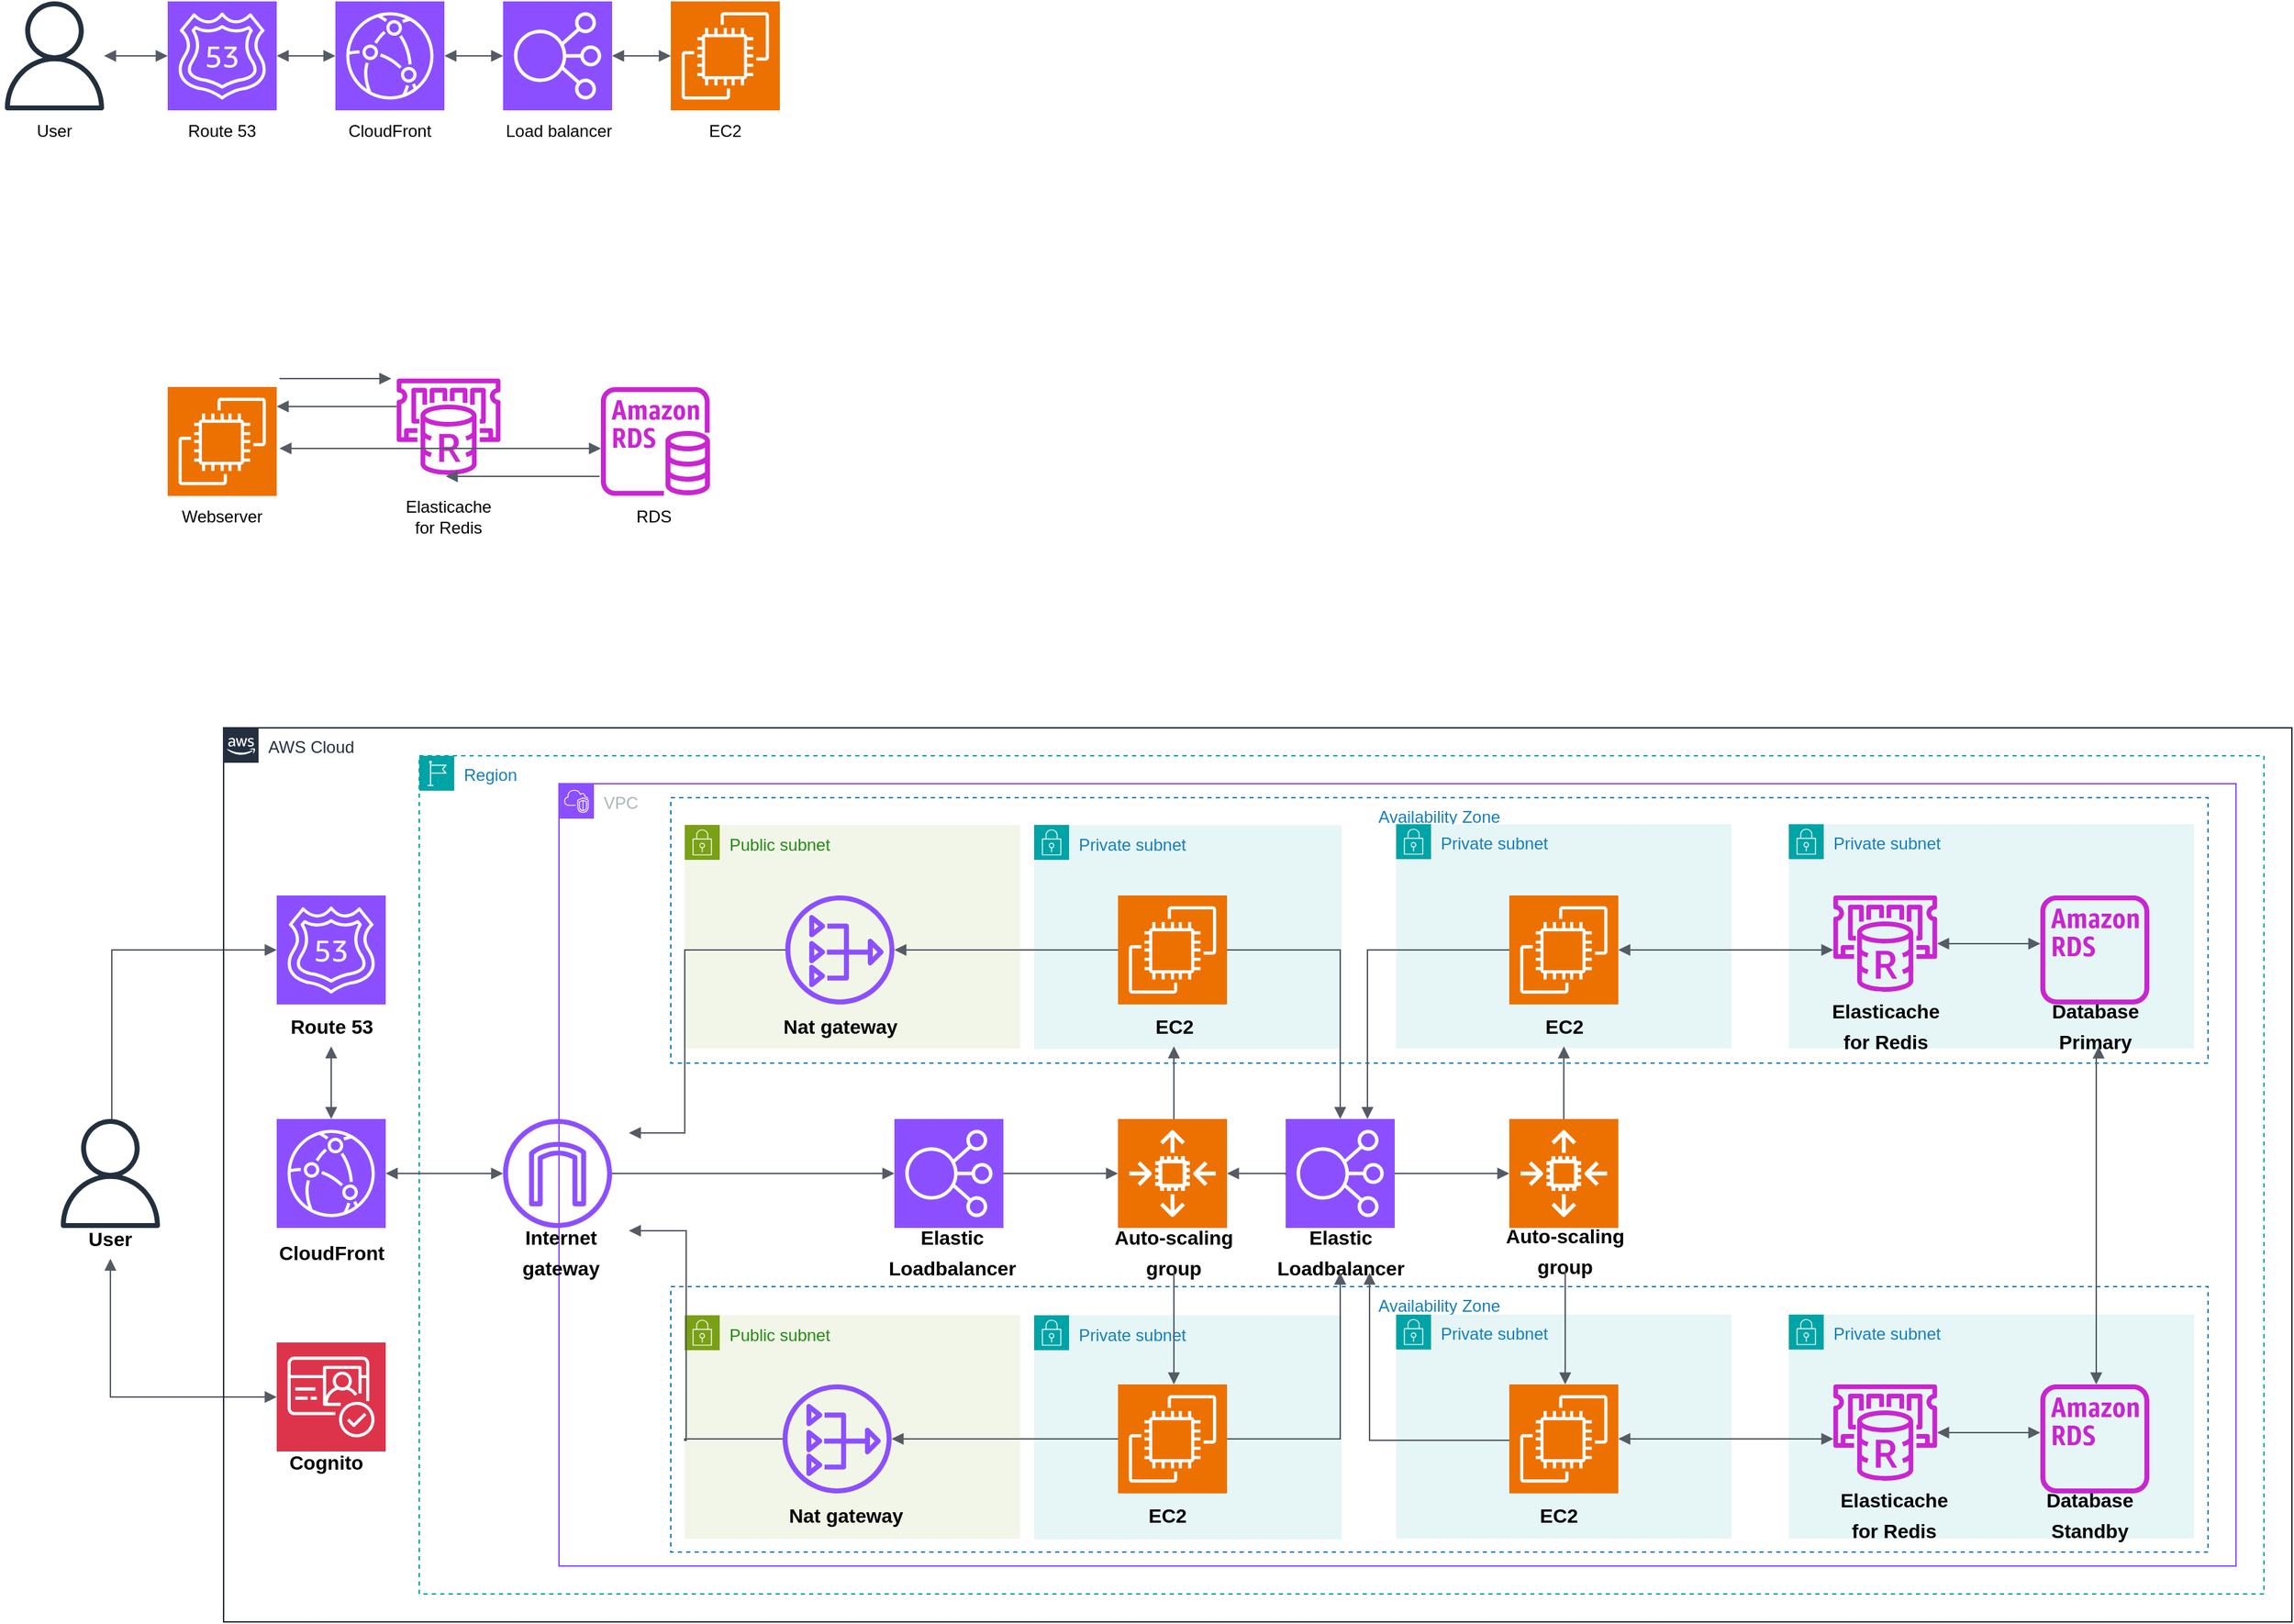 <mxfile version="24.2.3" type="device">
  <diagram name="Sivu-1" id="OQtC_-HwIyGsEaLEecIQ">
    <mxGraphModel dx="2049" dy="1114" grid="1" gridSize="10" guides="1" tooltips="1" connect="1" arrows="1" fold="1" page="1" pageScale="1" pageWidth="827" pageHeight="1169" math="0" shadow="0">
      <root>
        <mxCell id="0" />
        <mxCell id="1" style="" parent="0" />
        <mxCell id="A7Okcxwv-YpMzJRRFR9Q-1" value="" style="sketch=0;points=[[0,0,0],[0.25,0,0],[0.5,0,0],[0.75,0,0],[1,0,0],[0,1,0],[0.25,1,0],[0.5,1,0],[0.75,1,0],[1,1,0],[0,0.25,0],[0,0.5,0],[0,0.75,0],[1,0.25,0],[1,0.5,0],[1,0.75,0]];outlineConnect=0;fontColor=#232F3E;fillColor=#8C4FFF;strokeColor=#ffffff;dashed=0;verticalLabelPosition=bottom;verticalAlign=top;align=center;html=1;fontSize=12;fontStyle=0;aspect=fixed;shape=mxgraph.aws4.resourceIcon;resIcon=mxgraph.aws4.cloudfront;" parent="1" vertex="1">
          <mxGeometry x="280" y="160" width="78" height="78" as="geometry" />
        </mxCell>
        <mxCell id="A7Okcxwv-YpMzJRRFR9Q-2" value="" style="sketch=0;points=[[0,0,0],[0.25,0,0],[0.5,0,0],[0.75,0,0],[1,0,0],[0,1,0],[0.25,1,0],[0.5,1,0],[0.75,1,0],[1,1,0],[0,0.25,0],[0,0.5,0],[0,0.75,0],[1,0.25,0],[1,0.5,0],[1,0.75,0]];outlineConnect=0;fontColor=#232F3E;fillColor=#ED7100;strokeColor=#ffffff;dashed=0;verticalLabelPosition=bottom;verticalAlign=top;align=center;html=1;fontSize=12;fontStyle=0;aspect=fixed;shape=mxgraph.aws4.resourceIcon;resIcon=mxgraph.aws4.ec2;" parent="1" vertex="1">
          <mxGeometry x="520" y="160" width="78" height="78" as="geometry" />
        </mxCell>
        <mxCell id="A7Okcxwv-YpMzJRRFR9Q-3" value="" style="sketch=0;outlineConnect=0;fontColor=#232F3E;gradientColor=none;fillColor=#232F3D;strokeColor=none;dashed=0;verticalLabelPosition=bottom;verticalAlign=top;align=center;html=1;fontSize=12;fontStyle=0;aspect=fixed;pointerEvents=1;shape=mxgraph.aws4.user;" parent="1" vertex="1">
          <mxGeometry x="40" y="160" width="78" height="78" as="geometry" />
        </mxCell>
        <mxCell id="A7Okcxwv-YpMzJRRFR9Q-5" value="" style="sketch=0;points=[[0,0,0],[0.25,0,0],[0.5,0,0],[0.75,0,0],[1,0,0],[0,1,0],[0.25,1,0],[0.5,1,0],[0.75,1,0],[1,1,0],[0,0.25,0],[0,0.5,0],[0,0.75,0],[1,0.25,0],[1,0.5,0],[1,0.75,0]];outlineConnect=0;fontColor=#232F3E;fillColor=#8C4FFF;strokeColor=#ffffff;dashed=0;verticalLabelPosition=bottom;verticalAlign=top;align=center;html=1;fontSize=12;fontStyle=0;aspect=fixed;shape=mxgraph.aws4.resourceIcon;resIcon=mxgraph.aws4.elastic_load_balancing;" parent="1" vertex="1">
          <mxGeometry x="400" y="160" width="78" height="78" as="geometry" />
        </mxCell>
        <mxCell id="A7Okcxwv-YpMzJRRFR9Q-7" value="" style="edgeStyle=orthogonalEdgeStyle;html=1;endArrow=block;elbow=vertical;startArrow=block;startFill=1;endFill=1;strokeColor=#545B64;rounded=0;exitX=1;exitY=0.5;exitDx=0;exitDy=0;exitPerimeter=0;" parent="1" source="A7Okcxwv-YpMzJRRFR9Q-1" target="A7Okcxwv-YpMzJRRFR9Q-5" edge="1">
          <mxGeometry width="100" relative="1" as="geometry">
            <mxPoint x="360" y="400" as="sourcePoint" />
            <mxPoint x="460" y="400" as="targetPoint" />
          </mxGeometry>
        </mxCell>
        <mxCell id="A7Okcxwv-YpMzJRRFR9Q-8" value="" style="edgeStyle=orthogonalEdgeStyle;html=1;endArrow=block;elbow=vertical;startArrow=block;startFill=1;endFill=1;strokeColor=#545B64;rounded=0;" parent="1" source="A7Okcxwv-YpMzJRRFR9Q-5" target="A7Okcxwv-YpMzJRRFR9Q-2" edge="1">
          <mxGeometry width="100" relative="1" as="geometry">
            <mxPoint x="360" y="400" as="sourcePoint" />
            <mxPoint x="460" y="400" as="targetPoint" />
          </mxGeometry>
        </mxCell>
        <mxCell id="A7Okcxwv-YpMzJRRFR9Q-9" value="User" style="text;strokeColor=none;align=center;fillColor=none;html=1;verticalAlign=middle;whiteSpace=wrap;rounded=0;" parent="1" vertex="1">
          <mxGeometry x="49" y="238" width="60" height="30" as="geometry" />
        </mxCell>
        <mxCell id="A7Okcxwv-YpMzJRRFR9Q-10" value="" style="sketch=0;points=[[0,0,0],[0.25,0,0],[0.5,0,0],[0.75,0,0],[1,0,0],[0,1,0],[0.25,1,0],[0.5,1,0],[0.75,1,0],[1,1,0],[0,0.25,0],[0,0.5,0],[0,0.75,0],[1,0.25,0],[1,0.5,0],[1,0.75,0]];outlineConnect=0;fontColor=#232F3E;fillColor=#8C4FFF;strokeColor=#ffffff;dashed=0;verticalLabelPosition=bottom;verticalAlign=top;align=center;html=1;fontSize=12;fontStyle=0;aspect=fixed;shape=mxgraph.aws4.resourceIcon;resIcon=mxgraph.aws4.route_53;" parent="1" vertex="1">
          <mxGeometry x="160" y="160" width="78" height="78" as="geometry" />
        </mxCell>
        <mxCell id="A7Okcxwv-YpMzJRRFR9Q-11" value="Route 53" style="text;strokeColor=none;align=center;fillColor=none;html=1;verticalAlign=middle;whiteSpace=wrap;rounded=0;" parent="1" vertex="1">
          <mxGeometry x="169" y="238" width="60" height="30" as="geometry" />
        </mxCell>
        <mxCell id="A7Okcxwv-YpMzJRRFR9Q-12" value="CloudFront" style="text;strokeColor=none;align=center;fillColor=none;html=1;verticalAlign=middle;whiteSpace=wrap;rounded=0;" parent="1" vertex="1">
          <mxGeometry x="289" y="238" width="60" height="30" as="geometry" />
        </mxCell>
        <mxCell id="A7Okcxwv-YpMzJRRFR9Q-13" value="Load balancer" style="text;strokeColor=none;align=center;fillColor=none;html=1;verticalAlign=middle;whiteSpace=wrap;rounded=0;" parent="1" vertex="1">
          <mxGeometry x="400" y="238" width="80" height="30" as="geometry" />
        </mxCell>
        <mxCell id="A7Okcxwv-YpMzJRRFR9Q-14" value="EC2" style="text;strokeColor=none;align=center;fillColor=none;html=1;verticalAlign=middle;whiteSpace=wrap;rounded=0;" parent="1" vertex="1">
          <mxGeometry x="529" y="238" width="60" height="30" as="geometry" />
        </mxCell>
        <mxCell id="A7Okcxwv-YpMzJRRFR9Q-15" value="" style="edgeStyle=orthogonalEdgeStyle;html=1;endArrow=block;elbow=vertical;startArrow=block;startFill=1;endFill=1;strokeColor=#545B64;rounded=0;" parent="1" source="A7Okcxwv-YpMzJRRFR9Q-10" target="A7Okcxwv-YpMzJRRFR9Q-1" edge="1">
          <mxGeometry width="100" relative="1" as="geometry">
            <mxPoint x="360" y="400" as="sourcePoint" />
            <mxPoint x="460" y="400" as="targetPoint" />
          </mxGeometry>
        </mxCell>
        <mxCell id="A7Okcxwv-YpMzJRRFR9Q-16" value="" style="edgeStyle=orthogonalEdgeStyle;html=1;endArrow=block;elbow=vertical;startArrow=block;startFill=1;endFill=1;strokeColor=#545B64;rounded=0;" parent="1" source="A7Okcxwv-YpMzJRRFR9Q-3" target="A7Okcxwv-YpMzJRRFR9Q-10" edge="1">
          <mxGeometry width="100" relative="1" as="geometry">
            <mxPoint x="360" y="400" as="sourcePoint" />
            <mxPoint x="460" y="400" as="targetPoint" />
          </mxGeometry>
        </mxCell>
        <mxCell id="A7Okcxwv-YpMzJRRFR9Q-17" value="" style="sketch=0;outlineConnect=0;fontColor=#232F3E;gradientColor=none;fillColor=#C925D1;strokeColor=none;dashed=0;verticalLabelPosition=bottom;verticalAlign=top;align=center;html=1;fontSize=12;fontStyle=0;aspect=fixed;pointerEvents=1;shape=mxgraph.aws4.elasticache_for_redis;" parent="1" vertex="1">
          <mxGeometry x="322" y="430" width="78" height="69" as="geometry" />
        </mxCell>
        <mxCell id="A7Okcxwv-YpMzJRRFR9Q-18" value="" style="sketch=0;outlineConnect=0;fontColor=#232F3E;gradientColor=none;fillColor=#C925D1;strokeColor=none;dashed=0;verticalLabelPosition=bottom;verticalAlign=top;align=center;html=1;fontSize=12;fontStyle=0;aspect=fixed;pointerEvents=1;shape=mxgraph.aws4.rds_instance;" parent="1" vertex="1">
          <mxGeometry x="470" y="436" width="78" height="78" as="geometry" />
        </mxCell>
        <mxCell id="A7Okcxwv-YpMzJRRFR9Q-19" value="" style="sketch=0;points=[[0,0,0],[0.25,0,0],[0.5,0,0],[0.75,0,0],[1,0,0],[0,1,0],[0.25,1,0],[0.5,1,0],[0.75,1,0],[1,1,0],[0,0.25,0],[0,0.5,0],[0,0.75,0],[1,0.25,0],[1,0.5,0],[1,0.75,0]];outlineConnect=0;fontColor=#232F3E;fillColor=#ED7100;strokeColor=#ffffff;dashed=0;verticalLabelPosition=bottom;verticalAlign=top;align=center;html=1;fontSize=12;fontStyle=0;aspect=fixed;shape=mxgraph.aws4.resourceIcon;resIcon=mxgraph.aws4.ec2;" parent="1" vertex="1">
          <mxGeometry x="160" y="436" width="78" height="78" as="geometry" />
        </mxCell>
        <mxCell id="A7Okcxwv-YpMzJRRFR9Q-21" value="" style="edgeStyle=orthogonalEdgeStyle;html=1;endArrow=block;elbow=vertical;startArrow=none;endFill=1;strokeColor=#545B64;rounded=0;" parent="1" edge="1">
          <mxGeometry width="100" relative="1" as="geometry">
            <mxPoint x="323.875" y="449.996" as="sourcePoint" />
            <mxPoint x="238" y="449.996" as="targetPoint" />
            <Array as="points">
              <mxPoint x="260" y="449.51" />
              <mxPoint x="260" y="449.51" />
            </Array>
          </mxGeometry>
        </mxCell>
        <mxCell id="A7Okcxwv-YpMzJRRFR9Q-22" value="" style="edgeStyle=orthogonalEdgeStyle;html=1;endArrow=block;elbow=vertical;startArrow=block;startFill=1;endFill=1;strokeColor=#545B64;rounded=0;" parent="1" edge="1">
          <mxGeometry width="100" relative="1" as="geometry">
            <mxPoint x="240" y="480" as="sourcePoint" />
            <mxPoint x="470" y="480" as="targetPoint" />
          </mxGeometry>
        </mxCell>
        <mxCell id="A7Okcxwv-YpMzJRRFR9Q-23" value="Webserver" style="text;strokeColor=none;align=center;fillColor=none;html=1;verticalAlign=middle;whiteSpace=wrap;rounded=0;" parent="1" vertex="1">
          <mxGeometry x="169" y="514" width="60" height="30" as="geometry" />
        </mxCell>
        <mxCell id="A7Okcxwv-YpMzJRRFR9Q-24" value="Elasticache for Redis" style="text;strokeColor=none;align=center;fillColor=none;html=1;verticalAlign=middle;whiteSpace=wrap;rounded=0;" parent="1" vertex="1">
          <mxGeometry x="331" y="514" width="60" height="30" as="geometry" />
        </mxCell>
        <mxCell id="A7Okcxwv-YpMzJRRFR9Q-25" value="RDS" style="text;strokeColor=none;align=center;fillColor=none;html=1;verticalAlign=middle;whiteSpace=wrap;rounded=0;" parent="1" vertex="1">
          <mxGeometry x="478" y="514" width="60" height="30" as="geometry" />
        </mxCell>
        <mxCell id="ndUNQ0--EcQsI74L-iBK-1" value="" style="sketch=0;points=[[0,0,0],[0.25,0,0],[0.5,0,0],[0.75,0,0],[1,0,0],[0,1,0],[0.25,1,0],[0.5,1,0],[0.75,1,0],[1,1,0],[0,0.25,0],[0,0.5,0],[0,0.75,0],[1,0.25,0],[1,0.5,0],[1,0.75,0]];outlineConnect=0;fontColor=#232F3E;fillColor=#DD344C;strokeColor=#ffffff;dashed=0;verticalLabelPosition=bottom;verticalAlign=top;align=center;html=1;fontSize=12;fontStyle=0;aspect=fixed;shape=mxgraph.aws4.resourceIcon;resIcon=mxgraph.aws4.cognito;" vertex="1" parent="1">
          <mxGeometry x="238" y="1120" width="78" height="78" as="geometry" />
        </mxCell>
        <mxCell id="ndUNQ0--EcQsI74L-iBK-2" value="" style="edgeStyle=orthogonalEdgeStyle;html=1;endArrow=block;elbow=vertical;startArrow=block;startFill=1;endFill=1;strokeColor=#545B64;rounded=0;exitX=0.5;exitY=1;exitDx=0;exitDy=0;entryX=0;entryY=0.5;entryDx=0;entryDy=0;entryPerimeter=0;" edge="1" parent="1" source="A7Okcxwv-YpMzJRRFR9Q-52" target="ndUNQ0--EcQsI74L-iBK-1">
          <mxGeometry width="100" relative="1" as="geometry">
            <mxPoint x="140" y="1360" as="sourcePoint" />
            <mxPoint x="801" y="1300" as="targetPoint" />
          </mxGeometry>
        </mxCell>
        <mxCell id="ndUNQ0--EcQsI74L-iBK-5" value="" style="edgeStyle=orthogonalEdgeStyle;html=1;endArrow=block;elbow=vertical;startArrow=none;endFill=1;strokeColor=#545B64;rounded=0;entryX=0;entryY=0.5;entryDx=0;entryDy=0;entryPerimeter=0;" edge="1" parent="1" source="A7Okcxwv-YpMzJRRFR9Q-26" target="A7Okcxwv-YpMzJRRFR9Q-27">
          <mxGeometry width="100" relative="1" as="geometry">
            <mxPoint x="120" y="950" as="sourcePoint" />
            <mxPoint x="350" y="870" as="targetPoint" />
            <Array as="points">
              <mxPoint x="120" y="839" />
            </Array>
          </mxGeometry>
        </mxCell>
        <mxCell id="ndUNQ0--EcQsI74L-iBK-6" value="&lt;h2&gt;&lt;font style=&quot;font-size: 14px;&quot;&gt;CloudFront&lt;/font&gt;&lt;/h2&gt;" style="text;strokeColor=none;align=center;fillColor=none;html=1;verticalAlign=middle;whiteSpace=wrap;rounded=0;" vertex="1" parent="1">
          <mxGeometry x="244" y="1040" width="67" height="30" as="geometry" />
        </mxCell>
        <mxCell id="A7Okcxwv-YpMzJRRFR9Q-71" value="Alueet" style="locked=1;" parent="0" />
        <mxCell id="A7Okcxwv-YpMzJRRFR9Q-49" value="VPC" style="points=[[0,0],[0.25,0],[0.5,0],[0.75,0],[1,0],[1,0.25],[1,0.5],[1,0.75],[1,1],[0.75,1],[0.5,1],[0.25,1],[0,1],[0,0.75],[0,0.5],[0,0.25]];outlineConnect=0;gradientColor=none;html=1;whiteSpace=wrap;fontSize=12;fontStyle=0;container=1;pointerEvents=0;collapsible=0;recursiveResize=0;shape=mxgraph.aws4.group;grIcon=mxgraph.aws4.group_vpc2;strokeColor=#8C4FFF;fillColor=none;verticalAlign=top;align=left;spacingLeft=30;fontColor=#AAB7B8;dashed=0;" parent="A7Okcxwv-YpMzJRRFR9Q-71" vertex="1">
          <mxGeometry x="440" y="720" width="1200" height="560" as="geometry" />
        </mxCell>
        <mxCell id="A7Okcxwv-YpMzJRRFR9Q-50" value="Availability Zone" style="fillColor=none;strokeColor=#147EBA;dashed=1;verticalAlign=top;fontStyle=0;fontColor=#147EBA;whiteSpace=wrap;html=1;" parent="A7Okcxwv-YpMzJRRFR9Q-49" vertex="1">
          <mxGeometry x="80" y="10" width="1100" height="190" as="geometry" />
        </mxCell>
        <mxCell id="A7Okcxwv-YpMzJRRFR9Q-59" value="Availability Zone" style="fillColor=none;strokeColor=#147EBA;dashed=1;verticalAlign=top;fontStyle=0;fontColor=#147EBA;whiteSpace=wrap;html=1;" parent="A7Okcxwv-YpMzJRRFR9Q-49" vertex="1">
          <mxGeometry x="80" y="360" width="1100" height="190" as="geometry" />
        </mxCell>
        <mxCell id="A7Okcxwv-YpMzJRRFR9Q-67" value="" style="sketch=0;outlineConnect=0;fontColor=#232F3E;gradientColor=none;fillColor=#C925D1;strokeColor=none;dashed=0;verticalLabelPosition=bottom;verticalAlign=top;align=center;html=1;fontSize=12;fontStyle=0;aspect=fixed;pointerEvents=1;shape=mxgraph.aws4.elasticache_for_redis;" parent="A7Okcxwv-YpMzJRRFR9Q-49" vertex="1">
          <mxGeometry x="920" y="80" width="78" height="69" as="geometry" />
        </mxCell>
        <mxCell id="A7Okcxwv-YpMzJRRFR9Q-47" value="Region" style="points=[[0,0],[0.25,0],[0.5,0],[0.75,0],[1,0],[1,0.25],[1,0.5],[1,0.75],[1,1],[0.75,1],[0.5,1],[0.25,1],[0,1],[0,0.75],[0,0.5],[0,0.25]];outlineConnect=0;gradientColor=none;html=1;whiteSpace=wrap;fontSize=12;fontStyle=0;container=1;pointerEvents=0;collapsible=0;recursiveResize=0;shape=mxgraph.aws4.group;grIcon=mxgraph.aws4.group_region;strokeColor=#00A4A6;fillColor=none;verticalAlign=top;align=left;spacingLeft=30;fontColor=#147EBA;dashed=1;" parent="A7Okcxwv-YpMzJRRFR9Q-71" vertex="1">
          <mxGeometry x="340" y="700" width="1320" height="600" as="geometry" />
        </mxCell>
        <mxCell id="A7Okcxwv-YpMzJRRFR9Q-46" value="AWS Cloud" style="points=[[0,0],[0.25,0],[0.5,0],[0.75,0],[1,0],[1,0.25],[1,0.5],[1,0.75],[1,1],[0.75,1],[0.5,1],[0.25,1],[0,1],[0,0.75],[0,0.5],[0,0.25]];outlineConnect=0;gradientColor=none;html=1;whiteSpace=wrap;fontSize=12;fontStyle=0;container=1;pointerEvents=0;collapsible=0;recursiveResize=0;shape=mxgraph.aws4.group;grIcon=mxgraph.aws4.group_aws_cloud_alt;strokeColor=#232F3E;fillColor=none;verticalAlign=top;align=left;spacingLeft=30;fontColor=#232F3E;dashed=0;" parent="A7Okcxwv-YpMzJRRFR9Q-71" vertex="1">
          <mxGeometry x="200" y="680" width="1480" height="640" as="geometry" />
        </mxCell>
        <mxCell id="A7Okcxwv-YpMzJRRFR9Q-64" value="Private subnet" style="points=[[0,0],[0.25,0],[0.5,0],[0.75,0],[1,0],[1,0.25],[1,0.5],[1,0.75],[1,1],[0.75,1],[0.5,1],[0.25,1],[0,1],[0,0.75],[0,0.5],[0,0.25]];outlineConnect=0;gradientColor=none;html=1;whiteSpace=wrap;fontSize=12;fontStyle=0;container=1;pointerEvents=0;collapsible=0;recursiveResize=0;shape=mxgraph.aws4.group;grIcon=mxgraph.aws4.group_security_group;grStroke=0;strokeColor=#00A4A6;fillColor=#E6F6F7;verticalAlign=top;align=left;spacingLeft=30;fontColor=#147EBA;dashed=0;" parent="A7Okcxwv-YpMzJRRFR9Q-46" vertex="1">
          <mxGeometry x="839" y="69" width="240" height="160.5" as="geometry" />
        </mxCell>
        <mxCell id="A7Okcxwv-YpMzJRRFR9Q-65" value="Private subnet" style="points=[[0,0],[0.25,0],[0.5,0],[0.75,0],[1,0],[1,0.25],[1,0.5],[1,0.75],[1,1],[0.75,1],[0.5,1],[0.25,1],[0,1],[0,0.75],[0,0.5],[0,0.25]];outlineConnect=0;gradientColor=none;html=1;whiteSpace=wrap;fontSize=12;fontStyle=0;container=1;pointerEvents=0;collapsible=0;recursiveResize=0;shape=mxgraph.aws4.group;grIcon=mxgraph.aws4.group_security_group;grStroke=0;strokeColor=#00A4A6;fillColor=#E6F6F7;verticalAlign=top;align=left;spacingLeft=30;fontColor=#147EBA;dashed=0;" parent="A7Okcxwv-YpMzJRRFR9Q-46" vertex="1">
          <mxGeometry x="1120" y="69" width="290" height="160.5" as="geometry" />
        </mxCell>
        <mxCell id="A7Okcxwv-YpMzJRRFR9Q-62" value="Public subnet" style="points=[[0,0],[0.25,0],[0.5,0],[0.75,0],[1,0],[1,0.25],[1,0.5],[1,0.75],[1,1],[0.75,1],[0.5,1],[0.25,1],[0,1],[0,0.75],[0,0.5],[0,0.25]];outlineConnect=0;gradientColor=none;html=1;whiteSpace=wrap;fontSize=12;fontStyle=0;container=1;pointerEvents=0;collapsible=0;recursiveResize=0;shape=mxgraph.aws4.group;grIcon=mxgraph.aws4.group_security_group;grStroke=0;strokeColor=#7AA116;fillColor=#F2F6E8;verticalAlign=top;align=left;spacingLeft=30;fontColor=#248814;dashed=0;" parent="A7Okcxwv-YpMzJRRFR9Q-46" vertex="1">
          <mxGeometry x="330" y="69.5" width="240" height="160" as="geometry" />
        </mxCell>
        <mxCell id="A7Okcxwv-YpMzJRRFR9Q-63" value="Private subnet" style="points=[[0,0],[0.25,0],[0.5,0],[0.75,0],[1,0],[1,0.25],[1,0.5],[1,0.75],[1,1],[0.75,1],[0.5,1],[0.25,1],[0,1],[0,0.75],[0,0.5],[0,0.25]];outlineConnect=0;gradientColor=none;html=1;whiteSpace=wrap;fontSize=12;fontStyle=0;container=1;pointerEvents=0;collapsible=0;recursiveResize=0;shape=mxgraph.aws4.group;grIcon=mxgraph.aws4.group_security_group;grStroke=0;strokeColor=#00A4A6;fillColor=#E6F6F7;verticalAlign=top;align=left;spacingLeft=30;fontColor=#147EBA;dashed=0;" parent="A7Okcxwv-YpMzJRRFR9Q-46" vertex="1">
          <mxGeometry x="580" y="69.5" width="220" height="160.5" as="geometry" />
        </mxCell>
        <mxCell id="A7Okcxwv-YpMzJRRFR9Q-82" value="Private subnet" style="points=[[0,0],[0.25,0],[0.5,0],[0.75,0],[1,0],[1,0.25],[1,0.5],[1,0.75],[1,1],[0.75,1],[0.5,1],[0.25,1],[0,1],[0,0.75],[0,0.5],[0,0.25]];outlineConnect=0;gradientColor=none;html=1;whiteSpace=wrap;fontSize=12;fontStyle=0;container=1;pointerEvents=0;collapsible=0;recursiveResize=0;shape=mxgraph.aws4.group;grIcon=mxgraph.aws4.group_security_group;grStroke=0;strokeColor=#00A4A6;fillColor=#E6F6F7;verticalAlign=top;align=left;spacingLeft=30;fontColor=#147EBA;dashed=0;" parent="A7Okcxwv-YpMzJRRFR9Q-46" vertex="1">
          <mxGeometry x="839" y="420" width="240" height="160.5" as="geometry" />
        </mxCell>
        <mxCell id="A7Okcxwv-YpMzJRRFR9Q-83" value="Private subnet" style="points=[[0,0],[0.25,0],[0.5,0],[0.75,0],[1,0],[1,0.25],[1,0.5],[1,0.75],[1,1],[0.75,1],[0.5,1],[0.25,1],[0,1],[0,0.75],[0,0.5],[0,0.25]];outlineConnect=0;gradientColor=none;html=1;whiteSpace=wrap;fontSize=12;fontStyle=0;container=1;pointerEvents=0;collapsible=0;recursiveResize=0;shape=mxgraph.aws4.group;grIcon=mxgraph.aws4.group_security_group;grStroke=0;strokeColor=#00A4A6;fillColor=#E6F6F7;verticalAlign=top;align=left;spacingLeft=30;fontColor=#147EBA;dashed=0;" parent="A7Okcxwv-YpMzJRRFR9Q-46" vertex="1">
          <mxGeometry x="1120" y="420" width="290" height="160.5" as="geometry" />
        </mxCell>
        <mxCell id="A7Okcxwv-YpMzJRRFR9Q-84" value="Public subnet" style="points=[[0,0],[0.25,0],[0.5,0],[0.75,0],[1,0],[1,0.25],[1,0.5],[1,0.75],[1,1],[0.75,1],[0.5,1],[0.25,1],[0,1],[0,0.75],[0,0.5],[0,0.25]];outlineConnect=0;gradientColor=none;html=1;whiteSpace=wrap;fontSize=12;fontStyle=0;container=1;pointerEvents=0;collapsible=0;recursiveResize=0;shape=mxgraph.aws4.group;grIcon=mxgraph.aws4.group_security_group;grStroke=0;strokeColor=#7AA116;fillColor=#F2F6E8;verticalAlign=top;align=left;spacingLeft=30;fontColor=#248814;dashed=0;" parent="A7Okcxwv-YpMzJRRFR9Q-46" vertex="1">
          <mxGeometry x="330" y="420.5" width="240" height="160" as="geometry" />
        </mxCell>
        <mxCell id="A7Okcxwv-YpMzJRRFR9Q-85" value="Private subnet" style="points=[[0,0],[0.25,0],[0.5,0],[0.75,0],[1,0],[1,0.25],[1,0.5],[1,0.75],[1,1],[0.75,1],[0.5,1],[0.25,1],[0,1],[0,0.75],[0,0.5],[0,0.25]];outlineConnect=0;gradientColor=none;html=1;whiteSpace=wrap;fontSize=12;fontStyle=0;container=1;pointerEvents=0;collapsible=0;recursiveResize=0;shape=mxgraph.aws4.group;grIcon=mxgraph.aws4.group_security_group;grStroke=0;strokeColor=#00A4A6;fillColor=#E6F6F7;verticalAlign=top;align=left;spacingLeft=30;fontColor=#147EBA;dashed=0;" parent="A7Okcxwv-YpMzJRRFR9Q-46" vertex="1">
          <mxGeometry x="580" y="420.5" width="220" height="160.5" as="geometry" />
        </mxCell>
        <mxCell id="A7Okcxwv-YpMzJRRFR9Q-69" value="Symbolit" style="" parent="0" />
        <mxCell id="A7Okcxwv-YpMzJRRFR9Q-53" value="&lt;h2&gt;&lt;font style=&quot;font-size: 14px;&quot;&gt;Cognito&lt;/font&gt;&lt;/h2&gt;" style="text;strokeColor=none;align=center;fillColor=none;html=1;verticalAlign=middle;whiteSpace=wrap;rounded=0;" parent="A7Okcxwv-YpMzJRRFR9Q-69" vertex="1">
          <mxGeometry x="240" y="1190" width="67" height="30" as="geometry" />
        </mxCell>
        <mxCell id="A7Okcxwv-YpMzJRRFR9Q-27" value="" style="sketch=0;points=[[0,0,0],[0.25,0,0],[0.5,0,0],[0.75,0,0],[1,0,0],[0,1,0],[0.25,1,0],[0.5,1,0],[0.75,1,0],[1,1,0],[0,0.25,0],[0,0.5,0],[0,0.75,0],[1,0.25,0],[1,0.5,0],[1,0.75,0]];outlineConnect=0;fontColor=#232F3E;fillColor=#8C4FFF;strokeColor=#ffffff;dashed=0;verticalLabelPosition=bottom;verticalAlign=top;align=center;html=1;fontSize=12;fontStyle=0;aspect=fixed;shape=mxgraph.aws4.resourceIcon;resIcon=mxgraph.aws4.route_53;" parent="A7Okcxwv-YpMzJRRFR9Q-69" vertex="1">
          <mxGeometry x="238" y="800" width="78" height="78" as="geometry" />
        </mxCell>
        <mxCell id="A7Okcxwv-YpMzJRRFR9Q-54" value="&lt;h2&gt;&lt;font style=&quot;font-size: 14px;&quot;&gt;Route 53&lt;/font&gt;&lt;/h2&gt;" style="text;strokeColor=none;align=center;fillColor=none;html=1;verticalAlign=middle;whiteSpace=wrap;rounded=0;" parent="A7Okcxwv-YpMzJRRFR9Q-69" vertex="1">
          <mxGeometry x="245.5" y="878" width="63" height="30" as="geometry" />
        </mxCell>
        <mxCell id="A7Okcxwv-YpMzJRRFR9Q-28" value="" style="sketch=0;points=[[0,0,0],[0.25,0,0],[0.5,0,0],[0.75,0,0],[1,0,0],[0,1,0],[0.25,1,0],[0.5,1,0],[0.75,1,0],[1,1,0],[0,0.25,0],[0,0.5,0],[0,0.75,0],[1,0.25,0],[1,0.5,0],[1,0.75,0]];outlineConnect=0;fontColor=#232F3E;fillColor=#8C4FFF;strokeColor=#ffffff;dashed=0;verticalLabelPosition=bottom;verticalAlign=top;align=center;html=1;fontSize=12;fontStyle=0;aspect=fixed;shape=mxgraph.aws4.resourceIcon;resIcon=mxgraph.aws4.cloudfront;" parent="A7Okcxwv-YpMzJRRFR9Q-69" vertex="1">
          <mxGeometry x="238" y="960" width="78" height="78" as="geometry" />
        </mxCell>
        <mxCell id="A7Okcxwv-YpMzJRRFR9Q-26" value="" style="sketch=0;outlineConnect=0;fontColor=#232F3E;gradientColor=none;fillColor=#232F3D;strokeColor=none;dashed=0;verticalLabelPosition=bottom;verticalAlign=top;align=center;html=1;fontSize=12;fontStyle=0;aspect=fixed;pointerEvents=1;shape=mxgraph.aws4.user;" parent="A7Okcxwv-YpMzJRRFR9Q-69" vertex="1">
          <mxGeometry x="80" y="960" width="78" height="78" as="geometry" />
        </mxCell>
        <mxCell id="A7Okcxwv-YpMzJRRFR9Q-52" value="&lt;h2&gt;&lt;font style=&quot;font-size: 14px;&quot;&gt;User&lt;/font&gt;&lt;/h2&gt;" style="text;strokeColor=none;align=center;fillColor=none;html=1;verticalAlign=middle;whiteSpace=wrap;rounded=0;" parent="A7Okcxwv-YpMzJRRFR9Q-69" vertex="1">
          <mxGeometry x="89" y="1030" width="60" height="30" as="geometry" />
        </mxCell>
        <mxCell id="A7Okcxwv-YpMzJRRFR9Q-29" value="" style="sketch=0;outlineConnect=0;fontColor=#232F3E;gradientColor=none;fillColor=#8C4FFF;strokeColor=none;dashed=0;verticalLabelPosition=bottom;verticalAlign=top;align=center;html=1;fontSize=12;fontStyle=0;aspect=fixed;pointerEvents=1;shape=mxgraph.aws4.internet_gateway;" parent="A7Okcxwv-YpMzJRRFR9Q-69" vertex="1">
          <mxGeometry x="400" y="960" width="78" height="78" as="geometry" />
        </mxCell>
        <mxCell id="A7Okcxwv-YpMzJRRFR9Q-42" value="" style="sketch=0;outlineConnect=0;fontColor=#232F3E;gradientColor=none;fillColor=#8C4FFF;strokeColor=none;dashed=0;verticalLabelPosition=bottom;verticalAlign=top;align=center;html=1;fontSize=12;fontStyle=0;aspect=fixed;pointerEvents=1;shape=mxgraph.aws4.nat_gateway;" parent="A7Okcxwv-YpMzJRRFR9Q-69" vertex="1">
          <mxGeometry x="602" y="800" width="78" height="78" as="geometry" />
        </mxCell>
        <mxCell id="A7Okcxwv-YpMzJRRFR9Q-34" value="" style="sketch=0;points=[[0,0,0],[0.25,0,0],[0.5,0,0],[0.75,0,0],[1,0,0],[0,1,0],[0.25,1,0],[0.5,1,0],[0.75,1,0],[1,1,0],[0,0.25,0],[0,0.5,0],[0,0.75,0],[1,0.25,0],[1,0.5,0],[1,0.75,0]];outlineConnect=0;fontColor=#232F3E;fillColor=#ED7100;strokeColor=#ffffff;dashed=0;verticalLabelPosition=bottom;verticalAlign=top;align=center;html=1;fontSize=12;fontStyle=0;aspect=fixed;shape=mxgraph.aws4.resourceIcon;resIcon=mxgraph.aws4.ec2;" parent="A7Okcxwv-YpMzJRRFR9Q-69" vertex="1">
          <mxGeometry x="840" y="800" width="78" height="78" as="geometry" />
        </mxCell>
        <mxCell id="A7Okcxwv-YpMzJRRFR9Q-72" value="" style="sketch=0;points=[[0,0,0],[0.25,0,0],[0.5,0,0],[0.75,0,0],[1,0,0],[0,1,0],[0.25,1,0],[0.5,1,0],[0.75,1,0],[1,1,0],[0,0.25,0],[0,0.5,0],[0,0.75,0],[1,0.25,0],[1,0.5,0],[1,0.75,0]];outlineConnect=0;fontColor=#232F3E;fillColor=#ED7100;strokeColor=#ffffff;dashed=0;verticalLabelPosition=bottom;verticalAlign=top;align=center;html=1;fontSize=12;fontStyle=0;aspect=fixed;shape=mxgraph.aws4.resourceIcon;resIcon=mxgraph.aws4.ec2;" parent="A7Okcxwv-YpMzJRRFR9Q-69" vertex="1">
          <mxGeometry x="1120" y="800" width="78" height="78" as="geometry" />
        </mxCell>
        <mxCell id="A7Okcxwv-YpMzJRRFR9Q-60" value="&lt;h2&gt;&lt;font style=&quot;font-size: 14px;&quot;&gt;Auto-scaling group&lt;/font&gt;&lt;/h2&gt;" style="text;strokeColor=none;align=center;fillColor=none;html=1;verticalAlign=middle;whiteSpace=wrap;rounded=0;" parent="A7Okcxwv-YpMzJRRFR9Q-69" vertex="1">
          <mxGeometry x="830" y="1040" width="100" height="30" as="geometry" />
        </mxCell>
        <mxCell id="A7Okcxwv-YpMzJRRFR9Q-31" value="" style="sketch=0;points=[[0,0,0],[0.25,0,0],[0.5,0,0],[0.75,0,0],[1,0,0],[0,1,0],[0.25,1,0],[0.5,1,0],[0.75,1,0],[1,1,0],[0,0.25,0],[0,0.5,0],[0,0.75,0],[1,0.25,0],[1,0.5,0],[1,0.75,0]];outlineConnect=0;fontColor=#232F3E;fillColor=#8C4FFF;strokeColor=#ffffff;dashed=0;verticalLabelPosition=bottom;verticalAlign=top;align=center;html=1;fontSize=12;fontStyle=0;aspect=fixed;shape=mxgraph.aws4.resourceIcon;resIcon=mxgraph.aws4.elastic_load_balancing;" parent="A7Okcxwv-YpMzJRRFR9Q-69" vertex="1">
          <mxGeometry x="960" y="960" width="78" height="78" as="geometry" />
        </mxCell>
        <mxCell id="A7Okcxwv-YpMzJRRFR9Q-57" value="&lt;h2&gt;&lt;font style=&quot;font-size: 14px;&quot;&gt;Elastic Loadbalancer&lt;/font&gt;&lt;/h2&gt;" style="text;strokeColor=none;align=center;fillColor=none;html=1;verticalAlign=middle;whiteSpace=wrap;rounded=0;" parent="A7Okcxwv-YpMzJRRFR9Q-69" vertex="1">
          <mxGeometry x="967.5" y="1040" width="63" height="30" as="geometry" />
        </mxCell>
        <mxCell id="A7Okcxwv-YpMzJRRFR9Q-56" value="&lt;h2&gt;&lt;font style=&quot;font-size: 14px;&quot;&gt;Elastic Loadbalancer&lt;/font&gt;&lt;/h2&gt;" style="text;strokeColor=none;align=center;fillColor=none;html=1;verticalAlign=middle;whiteSpace=wrap;rounded=0;" parent="A7Okcxwv-YpMzJRRFR9Q-69" vertex="1">
          <mxGeometry x="690" y="1040" width="63" height="30" as="geometry" />
        </mxCell>
        <mxCell id="A7Okcxwv-YpMzJRRFR9Q-30" value="" style="sketch=0;points=[[0,0,0],[0.25,0,0],[0.5,0,0],[0.75,0,0],[1,0,0],[0,1,0],[0.25,1,0],[0.5,1,0],[0.75,1,0],[1,1,0],[0,0.25,0],[0,0.5,0],[0,0.75,0],[1,0.25,0],[1,0.5,0],[1,0.75,0]];outlineConnect=0;fontColor=#232F3E;fillColor=#8C4FFF;strokeColor=#ffffff;dashed=0;verticalLabelPosition=bottom;verticalAlign=top;align=center;html=1;fontSize=12;fontStyle=0;aspect=fixed;shape=mxgraph.aws4.resourceIcon;resIcon=mxgraph.aws4.elastic_load_balancing;" parent="A7Okcxwv-YpMzJRRFR9Q-69" vertex="1">
          <mxGeometry x="680" y="960" width="78" height="78" as="geometry" />
        </mxCell>
        <mxCell id="A7Okcxwv-YpMzJRRFR9Q-61" value="&lt;h2&gt;&lt;font style=&quot;font-size: 14px;&quot;&gt;Auto-scaling group&lt;/font&gt;&lt;/h2&gt;" style="text;strokeColor=none;align=center;fillColor=none;html=1;verticalAlign=middle;whiteSpace=wrap;rounded=0;" parent="A7Okcxwv-YpMzJRRFR9Q-69" vertex="1">
          <mxGeometry x="1110" y="1039" width="100" height="30" as="geometry" />
        </mxCell>
        <mxCell id="A7Okcxwv-YpMzJRRFR9Q-32" value="" style="sketch=0;points=[[0,0,0],[0.25,0,0],[0.5,0,0],[0.75,0,0],[1,0,0],[0,1,0],[0.25,1,0],[0.5,1,0],[0.75,1,0],[1,1,0],[0,0.25,0],[0,0.5,0],[0,0.75,0],[1,0.25,0],[1,0.5,0],[1,0.75,0]];outlineConnect=0;fontColor=#232F3E;fillColor=#ED7100;strokeColor=#ffffff;dashed=0;verticalLabelPosition=bottom;verticalAlign=top;align=center;html=1;fontSize=12;fontStyle=0;aspect=fixed;shape=mxgraph.aws4.resourceIcon;resIcon=mxgraph.aws4.auto_scaling2;" parent="A7Okcxwv-YpMzJRRFR9Q-69" vertex="1">
          <mxGeometry x="840" y="960" width="78" height="78" as="geometry" />
        </mxCell>
        <mxCell id="A7Okcxwv-YpMzJRRFR9Q-55" value="&lt;h2&gt;&lt;font style=&quot;font-size: 14px;&quot;&gt;Internet gateway&lt;/font&gt;&lt;/h2&gt;" style="text;strokeColor=none;align=center;fillColor=none;html=1;verticalAlign=middle;whiteSpace=wrap;rounded=0;" parent="A7Okcxwv-YpMzJRRFR9Q-69" vertex="1">
          <mxGeometry x="410" y="1040" width="63" height="30" as="geometry" />
        </mxCell>
        <mxCell id="A7Okcxwv-YpMzJRRFR9Q-33" value="" style="sketch=0;points=[[0,0,0],[0.25,0,0],[0.5,0,0],[0.75,0,0],[1,0,0],[0,1,0],[0.25,1,0],[0.5,1,0],[0.75,1,0],[1,1,0],[0,0.25,0],[0,0.5,0],[0,0.75,0],[1,0.25,0],[1,0.5,0],[1,0.75,0]];outlineConnect=0;fontColor=#232F3E;fillColor=#ED7100;strokeColor=#ffffff;dashed=0;verticalLabelPosition=bottom;verticalAlign=top;align=center;html=1;fontSize=12;fontStyle=0;aspect=fixed;shape=mxgraph.aws4.resourceIcon;resIcon=mxgraph.aws4.auto_scaling2;" parent="A7Okcxwv-YpMzJRRFR9Q-69" vertex="1">
          <mxGeometry x="1120" y="960" width="78" height="78" as="geometry" />
        </mxCell>
        <mxCell id="A7Okcxwv-YpMzJRRFR9Q-73" value="" style="sketch=0;outlineConnect=0;fontColor=#232F3E;gradientColor=none;fillColor=#C925D1;strokeColor=none;dashed=0;verticalLabelPosition=bottom;verticalAlign=top;align=center;html=1;fontSize=12;fontStyle=0;aspect=fixed;pointerEvents=1;shape=mxgraph.aws4.elasticache_for_redis;" parent="A7Okcxwv-YpMzJRRFR9Q-69" vertex="1">
          <mxGeometry x="1350" y="800" width="78" height="69" as="geometry" />
        </mxCell>
        <mxCell id="A7Okcxwv-YpMzJRRFR9Q-74" value="" style="sketch=0;outlineConnect=0;fontColor=#232F3E;gradientColor=none;fillColor=#C925D1;strokeColor=none;dashed=0;verticalLabelPosition=bottom;verticalAlign=top;align=center;html=1;fontSize=12;fontStyle=0;aspect=fixed;pointerEvents=1;shape=mxgraph.aws4.rds_instance_alt;" parent="A7Okcxwv-YpMzJRRFR9Q-69" vertex="1">
          <mxGeometry x="1500" y="800" width="78" height="78" as="geometry" />
        </mxCell>
        <mxCell id="A7Okcxwv-YpMzJRRFR9Q-77" value="&lt;h2&gt;&lt;font style=&quot;font-size: 14px;&quot;&gt;Nat gateway&lt;/font&gt;&lt;/h2&gt;" style="text;strokeColor=none;align=center;fillColor=none;html=1;verticalAlign=middle;whiteSpace=wrap;rounded=0;" parent="A7Okcxwv-YpMzJRRFR9Q-69" vertex="1">
          <mxGeometry x="595.75" y="878" width="90.5" height="30" as="geometry" />
        </mxCell>
        <mxCell id="A7Okcxwv-YpMzJRRFR9Q-78" value="&lt;h2&gt;&lt;font style=&quot;font-size: 14px;&quot;&gt;EC2&lt;/font&gt;&lt;/h2&gt;" style="text;strokeColor=none;align=center;fillColor=none;html=1;verticalAlign=middle;whiteSpace=wrap;rounded=0;" parent="A7Okcxwv-YpMzJRRFR9Q-69" vertex="1">
          <mxGeometry x="834.75" y="878" width="90.5" height="30" as="geometry" />
        </mxCell>
        <mxCell id="A7Okcxwv-YpMzJRRFR9Q-79" value="&lt;h2&gt;&lt;font style=&quot;font-size: 14px;&quot;&gt;EC2&lt;/font&gt;&lt;/h2&gt;" style="text;strokeColor=none;align=center;fillColor=none;html=1;verticalAlign=middle;whiteSpace=wrap;rounded=0;" parent="A7Okcxwv-YpMzJRRFR9Q-69" vertex="1">
          <mxGeometry x="1113.75" y="878" width="90.5" height="30" as="geometry" />
        </mxCell>
        <mxCell id="A7Okcxwv-YpMzJRRFR9Q-80" value="&lt;h2&gt;&lt;font style=&quot;font-size: 14px;&quot;&gt;Elasticache for Redis&lt;/font&gt;&lt;/h2&gt;" style="text;strokeColor=none;align=center;fillColor=none;html=1;verticalAlign=middle;whiteSpace=wrap;rounded=0;" parent="A7Okcxwv-YpMzJRRFR9Q-69" vertex="1">
          <mxGeometry x="1343.75" y="878" width="90.5" height="30" as="geometry" />
        </mxCell>
        <mxCell id="A7Okcxwv-YpMzJRRFR9Q-81" value="&lt;h2&gt;&lt;font style=&quot;font-size: 14px;&quot;&gt;Database Primary&lt;/font&gt;&lt;/h2&gt;" style="text;strokeColor=none;align=center;fillColor=none;html=1;verticalAlign=middle;whiteSpace=wrap;rounded=0;" parent="A7Okcxwv-YpMzJRRFR9Q-69" vertex="1">
          <mxGeometry x="1493.75" y="878" width="90.5" height="30" as="geometry" />
        </mxCell>
        <mxCell id="A7Okcxwv-YpMzJRRFR9Q-86" value="" style="sketch=0;outlineConnect=0;fontColor=#232F3E;gradientColor=none;fillColor=#8C4FFF;strokeColor=none;dashed=0;verticalLabelPosition=bottom;verticalAlign=top;align=center;html=1;fontSize=12;fontStyle=0;aspect=fixed;pointerEvents=1;shape=mxgraph.aws4.nat_gateway;" parent="A7Okcxwv-YpMzJRRFR9Q-69" vertex="1">
          <mxGeometry x="600" y="1150" width="78" height="78" as="geometry" />
        </mxCell>
        <mxCell id="A7Okcxwv-YpMzJRRFR9Q-87" value="" style="sketch=0;points=[[0,0,0],[0.25,0,0],[0.5,0,0],[0.75,0,0],[1,0,0],[0,1,0],[0.25,1,0],[0.5,1,0],[0.75,1,0],[1,1,0],[0,0.25,0],[0,0.5,0],[0,0.75,0],[1,0.25,0],[1,0.5,0],[1,0.75,0]];outlineConnect=0;fontColor=#232F3E;fillColor=#ED7100;strokeColor=#ffffff;dashed=0;verticalLabelPosition=bottom;verticalAlign=top;align=center;html=1;fontSize=12;fontStyle=0;aspect=fixed;shape=mxgraph.aws4.resourceIcon;resIcon=mxgraph.aws4.ec2;" parent="A7Okcxwv-YpMzJRRFR9Q-69" vertex="1">
          <mxGeometry x="840" y="1150" width="78" height="78" as="geometry" />
        </mxCell>
        <mxCell id="A7Okcxwv-YpMzJRRFR9Q-88" value="" style="sketch=0;points=[[0,0,0],[0.25,0,0],[0.5,0,0],[0.75,0,0],[1,0,0],[0,1,0],[0.25,1,0],[0.5,1,0],[0.75,1,0],[1,1,0],[0,0.25,0],[0,0.5,0],[0,0.75,0],[1,0.25,0],[1,0.5,0],[1,0.75,0]];outlineConnect=0;fontColor=#232F3E;fillColor=#ED7100;strokeColor=#ffffff;dashed=0;verticalLabelPosition=bottom;verticalAlign=top;align=center;html=1;fontSize=12;fontStyle=0;aspect=fixed;shape=mxgraph.aws4.resourceIcon;resIcon=mxgraph.aws4.ec2;" parent="A7Okcxwv-YpMzJRRFR9Q-69" vertex="1">
          <mxGeometry x="1120" y="1150" width="78" height="78" as="geometry" />
        </mxCell>
        <mxCell id="A7Okcxwv-YpMzJRRFR9Q-89" value="" style="sketch=0;outlineConnect=0;fontColor=#232F3E;gradientColor=none;fillColor=#C925D1;strokeColor=none;dashed=0;verticalLabelPosition=bottom;verticalAlign=top;align=center;html=1;fontSize=12;fontStyle=0;aspect=fixed;pointerEvents=1;shape=mxgraph.aws4.elasticache_for_redis;" parent="A7Okcxwv-YpMzJRRFR9Q-69" vertex="1">
          <mxGeometry x="1350" y="1150" width="78" height="69" as="geometry" />
        </mxCell>
        <mxCell id="A7Okcxwv-YpMzJRRFR9Q-90" value="" style="sketch=0;outlineConnect=0;fontColor=#232F3E;gradientColor=none;fillColor=#C925D1;strokeColor=none;dashed=0;verticalLabelPosition=bottom;verticalAlign=top;align=center;html=1;fontSize=12;fontStyle=0;aspect=fixed;pointerEvents=1;shape=mxgraph.aws4.rds_instance_alt;" parent="A7Okcxwv-YpMzJRRFR9Q-69" vertex="1">
          <mxGeometry x="1500" y="1150" width="78" height="78" as="geometry" />
        </mxCell>
        <mxCell id="A7Okcxwv-YpMzJRRFR9Q-91" value="&lt;h2&gt;&lt;font style=&quot;font-size: 14px;&quot;&gt;Nat gateway&lt;/font&gt;&lt;/h2&gt;" style="text;strokeColor=none;align=center;fillColor=none;html=1;verticalAlign=middle;whiteSpace=wrap;rounded=0;" parent="A7Okcxwv-YpMzJRRFR9Q-69" vertex="1">
          <mxGeometry x="600" y="1228" width="90.5" height="30" as="geometry" />
        </mxCell>
        <mxCell id="A7Okcxwv-YpMzJRRFR9Q-92" value="&lt;h2&gt;&lt;font style=&quot;font-size: 14px;&quot;&gt;EC2&lt;/font&gt;&lt;/h2&gt;" style="text;strokeColor=none;align=center;fillColor=none;html=1;verticalAlign=middle;whiteSpace=wrap;rounded=0;" parent="A7Okcxwv-YpMzJRRFR9Q-69" vertex="1">
          <mxGeometry x="830" y="1228" width="90.5" height="30" as="geometry" />
        </mxCell>
        <mxCell id="A7Okcxwv-YpMzJRRFR9Q-93" value="&lt;h2&gt;&lt;font style=&quot;font-size: 14px;&quot;&gt;EC2&lt;/font&gt;&lt;/h2&gt;" style="text;strokeColor=none;align=center;fillColor=none;html=1;verticalAlign=middle;whiteSpace=wrap;rounded=0;" parent="A7Okcxwv-YpMzJRRFR9Q-69" vertex="1">
          <mxGeometry x="1110" y="1228" width="90.5" height="30" as="geometry" />
        </mxCell>
        <mxCell id="A7Okcxwv-YpMzJRRFR9Q-94" value="&lt;h2&gt;&lt;font style=&quot;font-size: 14px;&quot;&gt;Elasticache for Redis&lt;/font&gt;&lt;/h2&gt;" style="text;strokeColor=none;align=center;fillColor=none;html=1;verticalAlign=middle;whiteSpace=wrap;rounded=0;" parent="A7Okcxwv-YpMzJRRFR9Q-69" vertex="1">
          <mxGeometry x="1350" y="1228" width="90.5" height="30" as="geometry" />
        </mxCell>
        <mxCell id="A7Okcxwv-YpMzJRRFR9Q-95" value="&lt;h2&gt;&lt;font style=&quot;font-size: 14px;&quot;&gt;Database Standby&lt;/font&gt;&lt;/h2&gt;" style="text;strokeColor=none;align=center;fillColor=none;html=1;verticalAlign=middle;whiteSpace=wrap;rounded=0;" parent="A7Okcxwv-YpMzJRRFR9Q-69" vertex="1">
          <mxGeometry x="1490" y="1228" width="90.5" height="30" as="geometry" />
        </mxCell>
        <mxCell id="A7Okcxwv-YpMzJRRFR9Q-97" value="Nuolet" parent="0" />
        <mxCell id="A7Okcxwv-YpMzJRRFR9Q-100" value="" style="edgeStyle=orthogonalEdgeStyle;html=1;endArrow=block;elbow=vertical;startArrow=block;startFill=1;endFill=1;strokeColor=#545B64;rounded=0;exitX=0.5;exitY=1;exitDx=0;exitDy=0;" parent="A7Okcxwv-YpMzJRRFR9Q-97" source="A7Okcxwv-YpMzJRRFR9Q-54" target="A7Okcxwv-YpMzJRRFR9Q-28" edge="1">
          <mxGeometry width="100" relative="1" as="geometry">
            <mxPoint x="540" y="940" as="sourcePoint" />
            <mxPoint x="640" y="940" as="targetPoint" />
          </mxGeometry>
        </mxCell>
        <mxCell id="A7Okcxwv-YpMzJRRFR9Q-101" value="" style="edgeStyle=orthogonalEdgeStyle;html=1;endArrow=block;elbow=vertical;startArrow=block;startFill=1;endFill=1;strokeColor=#545B64;rounded=0;" parent="A7Okcxwv-YpMzJRRFR9Q-97" source="A7Okcxwv-YpMzJRRFR9Q-28" target="A7Okcxwv-YpMzJRRFR9Q-29" edge="1">
          <mxGeometry width="100" relative="1" as="geometry">
            <mxPoint x="540" y="940" as="sourcePoint" />
            <mxPoint x="450" y="1000" as="targetPoint" />
          </mxGeometry>
        </mxCell>
        <mxCell id="A7Okcxwv-YpMzJRRFR9Q-103" value="" style="edgeStyle=orthogonalEdgeStyle;html=1;endArrow=block;elbow=vertical;startArrow=none;endFill=1;strokeColor=#545B64;rounded=0;" parent="A7Okcxwv-YpMzJRRFR9Q-97" source="A7Okcxwv-YpMzJRRFR9Q-29" target="A7Okcxwv-YpMzJRRFR9Q-30" edge="1">
          <mxGeometry width="100" relative="1" as="geometry">
            <mxPoint x="540" y="940" as="sourcePoint" />
            <mxPoint x="640" y="940" as="targetPoint" />
          </mxGeometry>
        </mxCell>
        <mxCell id="A7Okcxwv-YpMzJRRFR9Q-104" value="" style="edgeStyle=orthogonalEdgeStyle;html=1;endArrow=block;elbow=vertical;startArrow=none;endFill=1;strokeColor=#545B64;rounded=0;" parent="A7Okcxwv-YpMzJRRFR9Q-97" source="A7Okcxwv-YpMzJRRFR9Q-30" target="A7Okcxwv-YpMzJRRFR9Q-32" edge="1">
          <mxGeometry width="100" relative="1" as="geometry">
            <mxPoint x="710" y="940" as="sourcePoint" />
            <mxPoint x="810" y="940" as="targetPoint" />
          </mxGeometry>
        </mxCell>
        <mxCell id="A7Okcxwv-YpMzJRRFR9Q-109" value="" style="edgeStyle=orthogonalEdgeStyle;html=1;endArrow=none;elbow=vertical;startArrow=block;startFill=1;strokeColor=#545B64;rounded=0;" parent="A7Okcxwv-YpMzJRRFR9Q-97" target="A7Okcxwv-YpMzJRRFR9Q-42" edge="1">
          <mxGeometry width="100" relative="1" as="geometry">
            <mxPoint x="490" y="970" as="sourcePoint" />
            <mxPoint x="560" y="840" as="targetPoint" />
            <Array as="points">
              <mxPoint x="530" y="970" />
              <mxPoint x="530" y="839" />
            </Array>
          </mxGeometry>
        </mxCell>
        <mxCell id="A7Okcxwv-YpMzJRRFR9Q-110" value="" style="edgeStyle=orthogonalEdgeStyle;html=1;endArrow=block;elbow=vertical;startArrow=none;endFill=1;strokeColor=#545B64;rounded=0;" parent="A7Okcxwv-YpMzJRRFR9Q-97" source="A7Okcxwv-YpMzJRRFR9Q-32" target="A7Okcxwv-YpMzJRRFR9Q-78" edge="1">
          <mxGeometry width="100" relative="1" as="geometry">
            <mxPoint x="860" y="960" as="sourcePoint" />
            <mxPoint x="960" y="960" as="targetPoint" />
            <Array as="points">
              <mxPoint x="880" y="940" />
              <mxPoint x="880" y="940" />
            </Array>
          </mxGeometry>
        </mxCell>
        <mxCell id="A7Okcxwv-YpMzJRRFR9Q-111" value="" style="edgeStyle=orthogonalEdgeStyle;html=1;endArrow=block;elbow=vertical;startArrow=none;endFill=1;strokeColor=#545B64;rounded=0;" parent="A7Okcxwv-YpMzJRRFR9Q-97" source="A7Okcxwv-YpMzJRRFR9Q-34" target="A7Okcxwv-YpMzJRRFR9Q-31" edge="1">
          <mxGeometry width="100" relative="1" as="geometry">
            <mxPoint x="870" y="910" as="sourcePoint" />
            <mxPoint x="970" y="910" as="targetPoint" />
          </mxGeometry>
        </mxCell>
        <mxCell id="A7Okcxwv-YpMzJRRFR9Q-112" value="" style="edgeStyle=orthogonalEdgeStyle;html=1;endArrow=none;elbow=vertical;startArrow=block;startFill=1;strokeColor=#545B64;rounded=0;entryX=0;entryY=0.5;entryDx=0;entryDy=0;entryPerimeter=0;" parent="A7Okcxwv-YpMzJRRFR9Q-97" source="A7Okcxwv-YpMzJRRFR9Q-42" target="A7Okcxwv-YpMzJRRFR9Q-34" edge="1">
          <mxGeometry width="100" relative="1" as="geometry">
            <mxPoint x="870" y="980" as="sourcePoint" />
            <mxPoint x="970" y="980" as="targetPoint" />
          </mxGeometry>
        </mxCell>
        <mxCell id="A7Okcxwv-YpMzJRRFR9Q-113" value="" style="edgeStyle=orthogonalEdgeStyle;html=1;endArrow=block;elbow=vertical;startArrow=none;endFill=1;strokeColor=#545B64;rounded=0;" parent="A7Okcxwv-YpMzJRRFR9Q-97" source="A7Okcxwv-YpMzJRRFR9Q-31" target="A7Okcxwv-YpMzJRRFR9Q-33" edge="1">
          <mxGeometry width="100" relative="1" as="geometry">
            <mxPoint x="870" y="980" as="sourcePoint" />
            <mxPoint x="970" y="980" as="targetPoint" />
          </mxGeometry>
        </mxCell>
        <mxCell id="A7Okcxwv-YpMzJRRFR9Q-115" value="" style="edgeStyle=orthogonalEdgeStyle;html=1;endArrow=block;elbow=vertical;startArrow=none;endFill=1;strokeColor=#545B64;rounded=0;" parent="A7Okcxwv-YpMzJRRFR9Q-97" source="A7Okcxwv-YpMzJRRFR9Q-33" target="A7Okcxwv-YpMzJRRFR9Q-79" edge="1">
          <mxGeometry width="100" relative="1" as="geometry">
            <mxPoint x="1020" y="940" as="sourcePoint" />
            <mxPoint x="1120" y="940" as="targetPoint" />
          </mxGeometry>
        </mxCell>
        <mxCell id="A7Okcxwv-YpMzJRRFR9Q-116" value="" style="edgeStyle=orthogonalEdgeStyle;html=1;endArrow=block;elbow=vertical;startArrow=block;startFill=1;endFill=1;strokeColor=#545B64;rounded=0;exitX=1;exitY=0.5;exitDx=0;exitDy=0;exitPerimeter=0;" parent="A7Okcxwv-YpMzJRRFR9Q-97" source="A7Okcxwv-YpMzJRRFR9Q-72" target="A7Okcxwv-YpMzJRRFR9Q-73" edge="1">
          <mxGeometry width="100" relative="1" as="geometry">
            <mxPoint x="1130" y="920" as="sourcePoint" />
            <mxPoint x="1230" y="920" as="targetPoint" />
            <Array as="points">
              <mxPoint x="1300" y="839" />
              <mxPoint x="1300" y="839" />
            </Array>
          </mxGeometry>
        </mxCell>
        <mxCell id="A7Okcxwv-YpMzJRRFR9Q-117" value="" style="edgeStyle=orthogonalEdgeStyle;html=1;endArrow=block;elbow=vertical;startArrow=block;startFill=1;endFill=1;strokeColor=#545B64;rounded=0;" parent="A7Okcxwv-YpMzJRRFR9Q-97" source="A7Okcxwv-YpMzJRRFR9Q-73" target="A7Okcxwv-YpMzJRRFR9Q-74" edge="1">
          <mxGeometry width="100" relative="1" as="geometry">
            <mxPoint x="1280" y="910" as="sourcePoint" />
            <mxPoint x="1380" y="910" as="targetPoint" />
            <Array as="points">
              <mxPoint x="1480" y="835" />
              <mxPoint x="1480" y="835" />
            </Array>
          </mxGeometry>
        </mxCell>
        <mxCell id="A7Okcxwv-YpMzJRRFR9Q-118" value="" style="edgeStyle=orthogonalEdgeStyle;html=1;endArrow=block;elbow=vertical;startArrow=block;startFill=1;endFill=1;strokeColor=#545B64;rounded=0;entryX=0.53;entryY=1.005;entryDx=0;entryDy=0;entryPerimeter=0;" parent="A7Okcxwv-YpMzJRRFR9Q-97" source="A7Okcxwv-YpMzJRRFR9Q-90" target="A7Okcxwv-YpMzJRRFR9Q-81" edge="1">
          <mxGeometry width="100" relative="1" as="geometry">
            <mxPoint x="1200" y="1050" as="sourcePoint" />
            <mxPoint x="1300" y="1050" as="targetPoint" />
            <Array as="points">
              <mxPoint x="1540" y="913" />
              <mxPoint x="1542" y="913" />
            </Array>
          </mxGeometry>
        </mxCell>
        <mxCell id="A7Okcxwv-YpMzJRRFR9Q-119" value="" style="edgeStyle=orthogonalEdgeStyle;html=1;endArrow=block;elbow=vertical;startArrow=block;startFill=1;endFill=1;strokeColor=#545B64;rounded=0;" parent="A7Okcxwv-YpMzJRRFR9Q-97" source="A7Okcxwv-YpMzJRRFR9Q-89" target="A7Okcxwv-YpMzJRRFR9Q-90" edge="1">
          <mxGeometry width="100" relative="1" as="geometry">
            <mxPoint x="1330" y="1050" as="sourcePoint" />
            <mxPoint x="1430" y="1050" as="targetPoint" />
            <Array as="points">
              <mxPoint x="1480" y="1184" />
              <mxPoint x="1480" y="1184" />
            </Array>
          </mxGeometry>
        </mxCell>
        <mxCell id="A7Okcxwv-YpMzJRRFR9Q-120" value="" style="edgeStyle=orthogonalEdgeStyle;html=1;endArrow=block;elbow=vertical;startArrow=block;startFill=1;endFill=1;strokeColor=#545B64;rounded=0;" parent="A7Okcxwv-YpMzJRRFR9Q-97" source="A7Okcxwv-YpMzJRRFR9Q-88" target="A7Okcxwv-YpMzJRRFR9Q-89" edge="1">
          <mxGeometry width="100" relative="1" as="geometry">
            <mxPoint x="1330" y="1050" as="sourcePoint" />
            <mxPoint x="1430" y="1050" as="targetPoint" />
            <Array as="points">
              <mxPoint x="1310" y="1189" />
              <mxPoint x="1310" y="1189" />
            </Array>
          </mxGeometry>
        </mxCell>
        <mxCell id="A7Okcxwv-YpMzJRRFR9Q-121" value="" style="edgeStyle=orthogonalEdgeStyle;html=1;endArrow=block;elbow=vertical;startArrow=none;endFill=1;strokeColor=#545B64;rounded=0;" parent="A7Okcxwv-YpMzJRRFR9Q-97" source="A7Okcxwv-YpMzJRRFR9Q-61" target="A7Okcxwv-YpMzJRRFR9Q-88" edge="1">
          <mxGeometry width="100" relative="1" as="geometry">
            <mxPoint x="1110" y="1030" as="sourcePoint" />
            <mxPoint x="1210" y="1030" as="targetPoint" />
            <Array as="points">
              <mxPoint x="1160" y="1130" />
              <mxPoint x="1160" y="1130" />
            </Array>
          </mxGeometry>
        </mxCell>
        <mxCell id="A7Okcxwv-YpMzJRRFR9Q-123" value="" style="edgeStyle=orthogonalEdgeStyle;html=1;endArrow=none;elbow=vertical;startArrow=block;startFill=1;strokeColor=#545B64;rounded=0;" parent="A7Okcxwv-YpMzJRRFR9Q-97" target="A7Okcxwv-YpMzJRRFR9Q-86" edge="1">
          <mxGeometry width="100" relative="1" as="geometry">
            <mxPoint x="490" y="1040" as="sourcePoint" />
            <mxPoint x="480" y="1210" as="targetPoint" />
            <Array as="points">
              <mxPoint x="500" y="1040" />
              <mxPoint x="531" y="1040" />
              <mxPoint x="531" y="1190" />
              <mxPoint x="530" y="1190" />
              <mxPoint x="530" y="1189" />
            </Array>
          </mxGeometry>
        </mxCell>
        <mxCell id="A7Okcxwv-YpMzJRRFR9Q-124" value="" style="edgeStyle=orthogonalEdgeStyle;html=1;endArrow=none;elbow=vertical;startArrow=block;startFill=1;strokeColor=#545B64;rounded=0;" parent="A7Okcxwv-YpMzJRRFR9Q-97" source="A7Okcxwv-YpMzJRRFR9Q-86" target="A7Okcxwv-YpMzJRRFR9Q-87" edge="1">
          <mxGeometry width="100" relative="1" as="geometry">
            <mxPoint x="890" y="1110" as="sourcePoint" />
            <mxPoint x="990" y="1110" as="targetPoint" />
          </mxGeometry>
        </mxCell>
        <mxCell id="A7Okcxwv-YpMzJRRFR9Q-126" value="" style="edgeStyle=orthogonalEdgeStyle;html=1;endArrow=block;elbow=vertical;startArrow=none;endFill=1;strokeColor=#545B64;rounded=0;exitX=0.5;exitY=1;exitDx=0;exitDy=0;" parent="A7Okcxwv-YpMzJRRFR9Q-97" source="A7Okcxwv-YpMzJRRFR9Q-60" target="A7Okcxwv-YpMzJRRFR9Q-87" edge="1">
          <mxGeometry width="100" relative="1" as="geometry">
            <mxPoint x="910" y="1090" as="sourcePoint" />
            <mxPoint x="1010" y="1090" as="targetPoint" />
            <Array as="points">
              <mxPoint x="880" y="1130" />
              <mxPoint x="880" y="1130" />
            </Array>
          </mxGeometry>
        </mxCell>
        <mxCell id="A7Okcxwv-YpMzJRRFR9Q-128" value="" style="edgeStyle=orthogonalEdgeStyle;html=1;endArrow=none;elbow=vertical;startArrow=block;startFill=1;strokeColor=#545B64;rounded=0;entryX=0;entryY=0.5;entryDx=0;entryDy=0;entryPerimeter=0;exitX=0.75;exitY=0;exitDx=0;exitDy=0;exitPerimeter=0;" parent="A7Okcxwv-YpMzJRRFR9Q-97" source="A7Okcxwv-YpMzJRRFR9Q-31" target="A7Okcxwv-YpMzJRRFR9Q-72" edge="1">
          <mxGeometry width="100" relative="1" as="geometry">
            <mxPoint x="990" y="940" as="sourcePoint" />
            <mxPoint x="1090" y="940" as="targetPoint" />
          </mxGeometry>
        </mxCell>
        <mxCell id="A7Okcxwv-YpMzJRRFR9Q-129" value="" style="edgeStyle=orthogonalEdgeStyle;html=1;endArrow=none;elbow=vertical;startArrow=block;startFill=1;strokeColor=#545B64;rounded=0;" parent="A7Okcxwv-YpMzJRRFR9Q-97" source="A7Okcxwv-YpMzJRRFR9Q-32" edge="1">
          <mxGeometry width="100" relative="1" as="geometry">
            <mxPoint x="1040" y="1080" as="sourcePoint" />
            <mxPoint x="960" y="1000" as="targetPoint" />
            <Array as="points">
              <mxPoint x="960" y="999" />
            </Array>
          </mxGeometry>
        </mxCell>
        <mxCell id="A7Okcxwv-YpMzJRRFR9Q-130" value="" style="edgeStyle=orthogonalEdgeStyle;html=1;endArrow=none;elbow=vertical;startArrow=block;startFill=1;strokeColor=#545B64;rounded=0;" parent="A7Okcxwv-YpMzJRRFR9Q-97" source="A7Okcxwv-YpMzJRRFR9Q-57" target="A7Okcxwv-YpMzJRRFR9Q-88" edge="1">
          <mxGeometry width="100" relative="1" as="geometry">
            <mxPoint x="1023.003" y="1090" as="sourcePoint" />
            <mxPoint x="1120" y="1210.32" as="targetPoint" />
            <Array as="points">
              <mxPoint x="1020" y="1190" />
            </Array>
          </mxGeometry>
        </mxCell>
        <mxCell id="A7Okcxwv-YpMzJRRFR9Q-131" value="" style="edgeStyle=orthogonalEdgeStyle;html=1;endArrow=block;elbow=vertical;startArrow=none;endFill=1;strokeColor=#545B64;rounded=0;" parent="A7Okcxwv-YpMzJRRFR9Q-97" source="A7Okcxwv-YpMzJRRFR9Q-87" target="A7Okcxwv-YpMzJRRFR9Q-57" edge="1">
          <mxGeometry width="100" relative="1" as="geometry">
            <mxPoint x="920" y="1190" as="sourcePoint" />
            <mxPoint x="1020" y="1190" as="targetPoint" />
          </mxGeometry>
        </mxCell>
        <mxCell id="A7Okcxwv-YpMzJRRFR9Q-133" value="" style="edgeStyle=orthogonalEdgeStyle;html=1;endArrow=block;elbow=vertical;startArrow=none;endFill=1;strokeColor=#545B64;rounded=0;" parent="A7Okcxwv-YpMzJRRFR9Q-97" edge="1">
          <mxGeometry width="100" relative="1" as="geometry">
            <mxPoint x="240" y="430" as="sourcePoint" />
            <mxPoint x="320" y="430" as="targetPoint" />
          </mxGeometry>
        </mxCell>
        <mxCell id="A7Okcxwv-YpMzJRRFR9Q-134" value="" style="edgeStyle=orthogonalEdgeStyle;html=1;endArrow=none;elbow=vertical;startArrow=block;startFill=1;strokeColor=#545B64;rounded=0;" parent="A7Okcxwv-YpMzJRRFR9Q-97" edge="1">
          <mxGeometry width="100" relative="1" as="geometry">
            <mxPoint x="359" y="500" as="sourcePoint" />
            <mxPoint x="469" y="500" as="targetPoint" />
          </mxGeometry>
        </mxCell>
      </root>
    </mxGraphModel>
  </diagram>
</mxfile>
